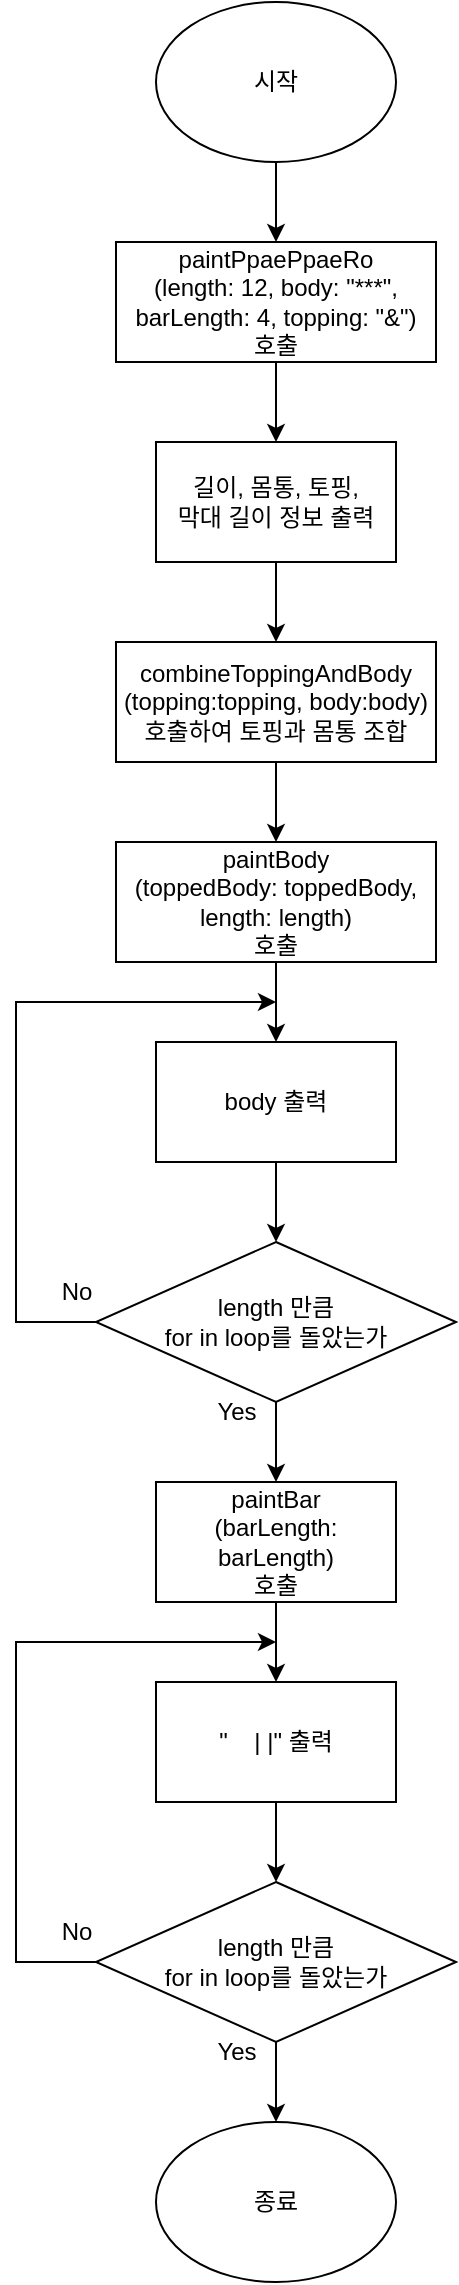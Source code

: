 <mxfile version="24.4.8" type="device">
  <diagram id="C5RBs43oDa-KdzZeNtuy" name="Page-1">
    <mxGraphModel dx="1193" dy="843" grid="1" gridSize="10" guides="1" tooltips="1" connect="1" arrows="1" fold="1" page="1" pageScale="1" pageWidth="827" pageHeight="1169" math="0" shadow="0">
      <root>
        <mxCell id="WIyWlLk6GJQsqaUBKTNV-0" />
        <mxCell id="WIyWlLk6GJQsqaUBKTNV-1" parent="WIyWlLk6GJQsqaUBKTNV-0" />
        <mxCell id="Ebo_sWFA3AFSPCIJAvlT-2" value="" style="edgeStyle=orthogonalEdgeStyle;rounded=0;orthogonalLoop=1;jettySize=auto;html=1;" parent="WIyWlLk6GJQsqaUBKTNV-1" source="Ebo_sWFA3AFSPCIJAvlT-3" target="Ebo_sWFA3AFSPCIJAvlT-6" edge="1">
          <mxGeometry relative="1" as="geometry" />
        </mxCell>
        <mxCell id="Ebo_sWFA3AFSPCIJAvlT-3" value="시작" style="ellipse;whiteSpace=wrap;html=1;" parent="WIyWlLk6GJQsqaUBKTNV-1" vertex="1">
          <mxGeometry x="360" y="80" width="120" height="80" as="geometry" />
        </mxCell>
        <mxCell id="Ebo_sWFA3AFSPCIJAvlT-4" value="" style="edgeStyle=orthogonalEdgeStyle;rounded=0;orthogonalLoop=1;jettySize=auto;html=1;exitX=0.5;exitY=1;exitDx=0;exitDy=0;" parent="WIyWlLk6GJQsqaUBKTNV-1" target="Ebo_sWFA3AFSPCIJAvlT-8" edge="1" source="VjZF7yLY9EBolLZo9-Ow-0">
          <mxGeometry relative="1" as="geometry">
            <mxPoint x="420" y="585" as="sourcePoint" />
          </mxGeometry>
        </mxCell>
        <mxCell id="Ebo_sWFA3AFSPCIJAvlT-5" value="" style="edgeStyle=orthogonalEdgeStyle;rounded=0;orthogonalLoop=1;jettySize=auto;html=1;" parent="WIyWlLk6GJQsqaUBKTNV-1" source="Ebo_sWFA3AFSPCIJAvlT-6" target="Ebo_sWFA3AFSPCIJAvlT-23" edge="1">
          <mxGeometry relative="1" as="geometry" />
        </mxCell>
        <mxCell id="Ebo_sWFA3AFSPCIJAvlT-6" value="&lt;div&gt;paintPpaePpaeRo&lt;br&gt;(length: 12, body: &quot;***&quot;, barLength: 4, topping: &quot;&amp;amp;&quot;)&lt;br&gt;호출&lt;/div&gt;" style="rounded=0;whiteSpace=wrap;html=1;" parent="WIyWlLk6GJQsqaUBKTNV-1" vertex="1">
          <mxGeometry x="340" y="200" width="160" height="60" as="geometry" />
        </mxCell>
        <mxCell id="Ebo_sWFA3AFSPCIJAvlT-7" value="" style="edgeStyle=orthogonalEdgeStyle;rounded=0;orthogonalLoop=1;jettySize=auto;html=1;" parent="WIyWlLk6GJQsqaUBKTNV-1" source="Ebo_sWFA3AFSPCIJAvlT-8" target="Ebo_sWFA3AFSPCIJAvlT-10" edge="1">
          <mxGeometry relative="1" as="geometry" />
        </mxCell>
        <mxCell id="Ebo_sWFA3AFSPCIJAvlT-8" value="body 출력" style="whiteSpace=wrap;html=1;rounded=0;" parent="WIyWlLk6GJQsqaUBKTNV-1" vertex="1">
          <mxGeometry x="360" y="600" width="120" height="60" as="geometry" />
        </mxCell>
        <mxCell id="Ebo_sWFA3AFSPCIJAvlT-9" value="" style="edgeStyle=orthogonalEdgeStyle;rounded=0;orthogonalLoop=1;jettySize=auto;html=1;" parent="WIyWlLk6GJQsqaUBKTNV-1" source="Ebo_sWFA3AFSPCIJAvlT-10" target="Ebo_sWFA3AFSPCIJAvlT-26" edge="1">
          <mxGeometry relative="1" as="geometry" />
        </mxCell>
        <mxCell id="Ebo_sWFA3AFSPCIJAvlT-10" value="length 만큼&lt;br&gt;for in loop를 돌았는가" style="rhombus;whiteSpace=wrap;html=1;rounded=0;" parent="WIyWlLk6GJQsqaUBKTNV-1" vertex="1">
          <mxGeometry x="330" y="700" width="180" height="80" as="geometry" />
        </mxCell>
        <mxCell id="Ebo_sWFA3AFSPCIJAvlT-11" style="edgeStyle=orthogonalEdgeStyle;rounded=0;orthogonalLoop=1;jettySize=auto;html=1;exitX=0.5;exitY=1;exitDx=0;exitDy=0;" parent="WIyWlLk6GJQsqaUBKTNV-1" source="Ebo_sWFA3AFSPCIJAvlT-10" target="Ebo_sWFA3AFSPCIJAvlT-10" edge="1">
          <mxGeometry relative="1" as="geometry" />
        </mxCell>
        <mxCell id="Ebo_sWFA3AFSPCIJAvlT-12" value="" style="endArrow=classic;html=1;rounded=0;exitX=0;exitY=0.5;exitDx=0;exitDy=0;" parent="WIyWlLk6GJQsqaUBKTNV-1" source="Ebo_sWFA3AFSPCIJAvlT-10" edge="1">
          <mxGeometry width="50" height="50" relative="1" as="geometry">
            <mxPoint x="360" y="850" as="sourcePoint" />
            <mxPoint x="420" y="580" as="targetPoint" />
            <Array as="points">
              <mxPoint x="290" y="740" />
              <mxPoint x="290" y="580" />
            </Array>
          </mxGeometry>
        </mxCell>
        <mxCell id="Ebo_sWFA3AFSPCIJAvlT-13" value="" style="edgeStyle=orthogonalEdgeStyle;rounded=0;orthogonalLoop=1;jettySize=auto;html=1;" parent="WIyWlLk6GJQsqaUBKTNV-1" source="Ebo_sWFA3AFSPCIJAvlT-14" target="Ebo_sWFA3AFSPCIJAvlT-16" edge="1">
          <mxGeometry relative="1" as="geometry" />
        </mxCell>
        <mxCell id="Ebo_sWFA3AFSPCIJAvlT-14" value="&quot;&amp;nbsp; &amp;nbsp; | |&quot; 출력" style="whiteSpace=wrap;html=1;rounded=0;" parent="WIyWlLk6GJQsqaUBKTNV-1" vertex="1">
          <mxGeometry x="360" y="920" width="120" height="60" as="geometry" />
        </mxCell>
        <mxCell id="Ebo_sWFA3AFSPCIJAvlT-15" value="" style="edgeStyle=orthogonalEdgeStyle;rounded=0;orthogonalLoop=1;jettySize=auto;html=1;" parent="WIyWlLk6GJQsqaUBKTNV-1" source="Ebo_sWFA3AFSPCIJAvlT-16" edge="1">
          <mxGeometry relative="1" as="geometry">
            <mxPoint x="420" y="1140" as="targetPoint" />
          </mxGeometry>
        </mxCell>
        <mxCell id="Ebo_sWFA3AFSPCIJAvlT-16" value="length 만큼&lt;br&gt;for in loop를 돌았는가" style="rhombus;whiteSpace=wrap;html=1;rounded=0;" parent="WIyWlLk6GJQsqaUBKTNV-1" vertex="1">
          <mxGeometry x="330" y="1020" width="180" height="80" as="geometry" />
        </mxCell>
        <mxCell id="Ebo_sWFA3AFSPCIJAvlT-17" style="edgeStyle=orthogonalEdgeStyle;rounded=0;orthogonalLoop=1;jettySize=auto;html=1;exitX=0.5;exitY=1;exitDx=0;exitDy=0;" parent="WIyWlLk6GJQsqaUBKTNV-1" source="Ebo_sWFA3AFSPCIJAvlT-16" target="Ebo_sWFA3AFSPCIJAvlT-16" edge="1">
          <mxGeometry relative="1" as="geometry" />
        </mxCell>
        <mxCell id="Ebo_sWFA3AFSPCIJAvlT-18" value="" style="endArrow=classic;html=1;rounded=0;exitX=0;exitY=0.5;exitDx=0;exitDy=0;" parent="WIyWlLk6GJQsqaUBKTNV-1" source="Ebo_sWFA3AFSPCIJAvlT-16" edge="1">
          <mxGeometry width="50" height="50" relative="1" as="geometry">
            <mxPoint x="360" y="1170" as="sourcePoint" />
            <mxPoint x="420" y="900" as="targetPoint" />
            <Array as="points">
              <mxPoint x="290" y="1060" />
              <mxPoint x="290" y="980" />
              <mxPoint x="290" y="900" />
            </Array>
          </mxGeometry>
        </mxCell>
        <mxCell id="Ebo_sWFA3AFSPCIJAvlT-19" value="Yes" style="text;html=1;align=center;verticalAlign=middle;resizable=0;points=[];autosize=1;strokeColor=none;fillColor=none;" parent="WIyWlLk6GJQsqaUBKTNV-1" vertex="1">
          <mxGeometry x="380" y="1090" width="40" height="30" as="geometry" />
        </mxCell>
        <mxCell id="Ebo_sWFA3AFSPCIJAvlT-20" value="Yes" style="text;html=1;align=center;verticalAlign=middle;resizable=0;points=[];autosize=1;strokeColor=none;fillColor=none;" parent="WIyWlLk6GJQsqaUBKTNV-1" vertex="1">
          <mxGeometry x="380" y="770" width="40" height="30" as="geometry" />
        </mxCell>
        <mxCell id="Ebo_sWFA3AFSPCIJAvlT-21" value="No" style="text;html=1;align=center;verticalAlign=middle;resizable=0;points=[];autosize=1;strokeColor=none;fillColor=none;" parent="WIyWlLk6GJQsqaUBKTNV-1" vertex="1">
          <mxGeometry x="300" y="1030" width="40" height="30" as="geometry" />
        </mxCell>
        <mxCell id="Ebo_sWFA3AFSPCIJAvlT-22" value="종료" style="ellipse;whiteSpace=wrap;html=1;" parent="WIyWlLk6GJQsqaUBKTNV-1" vertex="1">
          <mxGeometry x="360" y="1140" width="120" height="80" as="geometry" />
        </mxCell>
        <mxCell id="Ebo_sWFA3AFSPCIJAvlT-28" value="" style="edgeStyle=orthogonalEdgeStyle;rounded=0;orthogonalLoop=1;jettySize=auto;html=1;" parent="WIyWlLk6GJQsqaUBKTNV-1" source="Ebo_sWFA3AFSPCIJAvlT-23" target="Ebo_sWFA3AFSPCIJAvlT-27" edge="1">
          <mxGeometry relative="1" as="geometry" />
        </mxCell>
        <mxCell id="Ebo_sWFA3AFSPCIJAvlT-23" value="길이, 몸통, 토핑,&lt;br&gt;막대 길이 정보 출력" style="whiteSpace=wrap;html=1;rounded=0;" parent="WIyWlLk6GJQsqaUBKTNV-1" vertex="1">
          <mxGeometry x="360" y="300" width="120" height="60" as="geometry" />
        </mxCell>
        <mxCell id="Ebo_sWFA3AFSPCIJAvlT-24" value="No" style="text;html=1;align=center;verticalAlign=middle;resizable=0;points=[];autosize=1;strokeColor=none;fillColor=none;" parent="WIyWlLk6GJQsqaUBKTNV-1" vertex="1">
          <mxGeometry x="300" y="710" width="40" height="30" as="geometry" />
        </mxCell>
        <mxCell id="Ebo_sWFA3AFSPCIJAvlT-25" value="" style="edgeStyle=orthogonalEdgeStyle;rounded=0;orthogonalLoop=1;jettySize=auto;html=1;" parent="WIyWlLk6GJQsqaUBKTNV-1" source="Ebo_sWFA3AFSPCIJAvlT-26" target="Ebo_sWFA3AFSPCIJAvlT-14" edge="1">
          <mxGeometry relative="1" as="geometry" />
        </mxCell>
        <mxCell id="Ebo_sWFA3AFSPCIJAvlT-26" value="paintBar&lt;br&gt;(barLength: barLength)&lt;br&gt;호출" style="whiteSpace=wrap;html=1;rounded=0;" parent="WIyWlLk6GJQsqaUBKTNV-1" vertex="1">
          <mxGeometry x="360" y="820" width="120" height="60" as="geometry" />
        </mxCell>
        <mxCell id="VjZF7yLY9EBolLZo9-Ow-1" value="" style="edgeStyle=orthogonalEdgeStyle;rounded=0;orthogonalLoop=1;jettySize=auto;html=1;" edge="1" parent="WIyWlLk6GJQsqaUBKTNV-1" source="Ebo_sWFA3AFSPCIJAvlT-27" target="VjZF7yLY9EBolLZo9-Ow-0">
          <mxGeometry relative="1" as="geometry" />
        </mxCell>
        <mxCell id="Ebo_sWFA3AFSPCIJAvlT-27" value="combineToppingAndBody&lt;br&gt;(topping:topping, body:body)&lt;br&gt;호출하여 토핑과 몸통 조합" style="whiteSpace=wrap;html=1;rounded=0;" parent="WIyWlLk6GJQsqaUBKTNV-1" vertex="1">
          <mxGeometry x="340" y="400" width="160" height="60" as="geometry" />
        </mxCell>
        <mxCell id="VjZF7yLY9EBolLZo9-Ow-0" value="paintBody&lt;br&gt;(toppedBody: toppedBody, &lt;br&gt;length: length)&lt;br&gt;호출" style="whiteSpace=wrap;html=1;rounded=0;" vertex="1" parent="WIyWlLk6GJQsqaUBKTNV-1">
          <mxGeometry x="340" y="500" width="160" height="60" as="geometry" />
        </mxCell>
      </root>
    </mxGraphModel>
  </diagram>
</mxfile>
